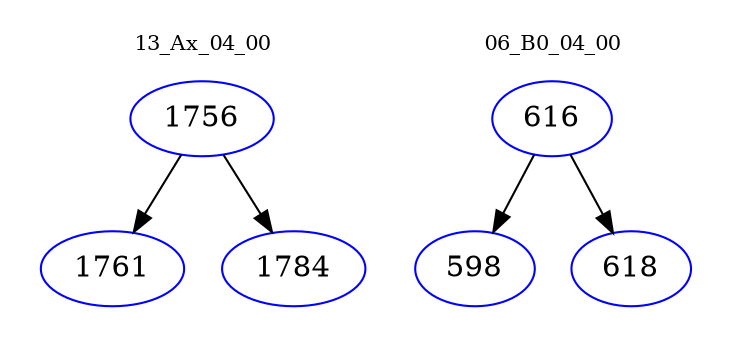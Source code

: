 digraph{
subgraph cluster_0 {
color = white
label = "13_Ax_04_00";
fontsize=10;
T0_1756 [label="1756", color="blue"]
T0_1756 -> T0_1761 [color="black"]
T0_1761 [label="1761", color="blue"]
T0_1756 -> T0_1784 [color="black"]
T0_1784 [label="1784", color="blue"]
}
subgraph cluster_1 {
color = white
label = "06_B0_04_00";
fontsize=10;
T1_616 [label="616", color="blue"]
T1_616 -> T1_598 [color="black"]
T1_598 [label="598", color="blue"]
T1_616 -> T1_618 [color="black"]
T1_618 [label="618", color="blue"]
}
}
